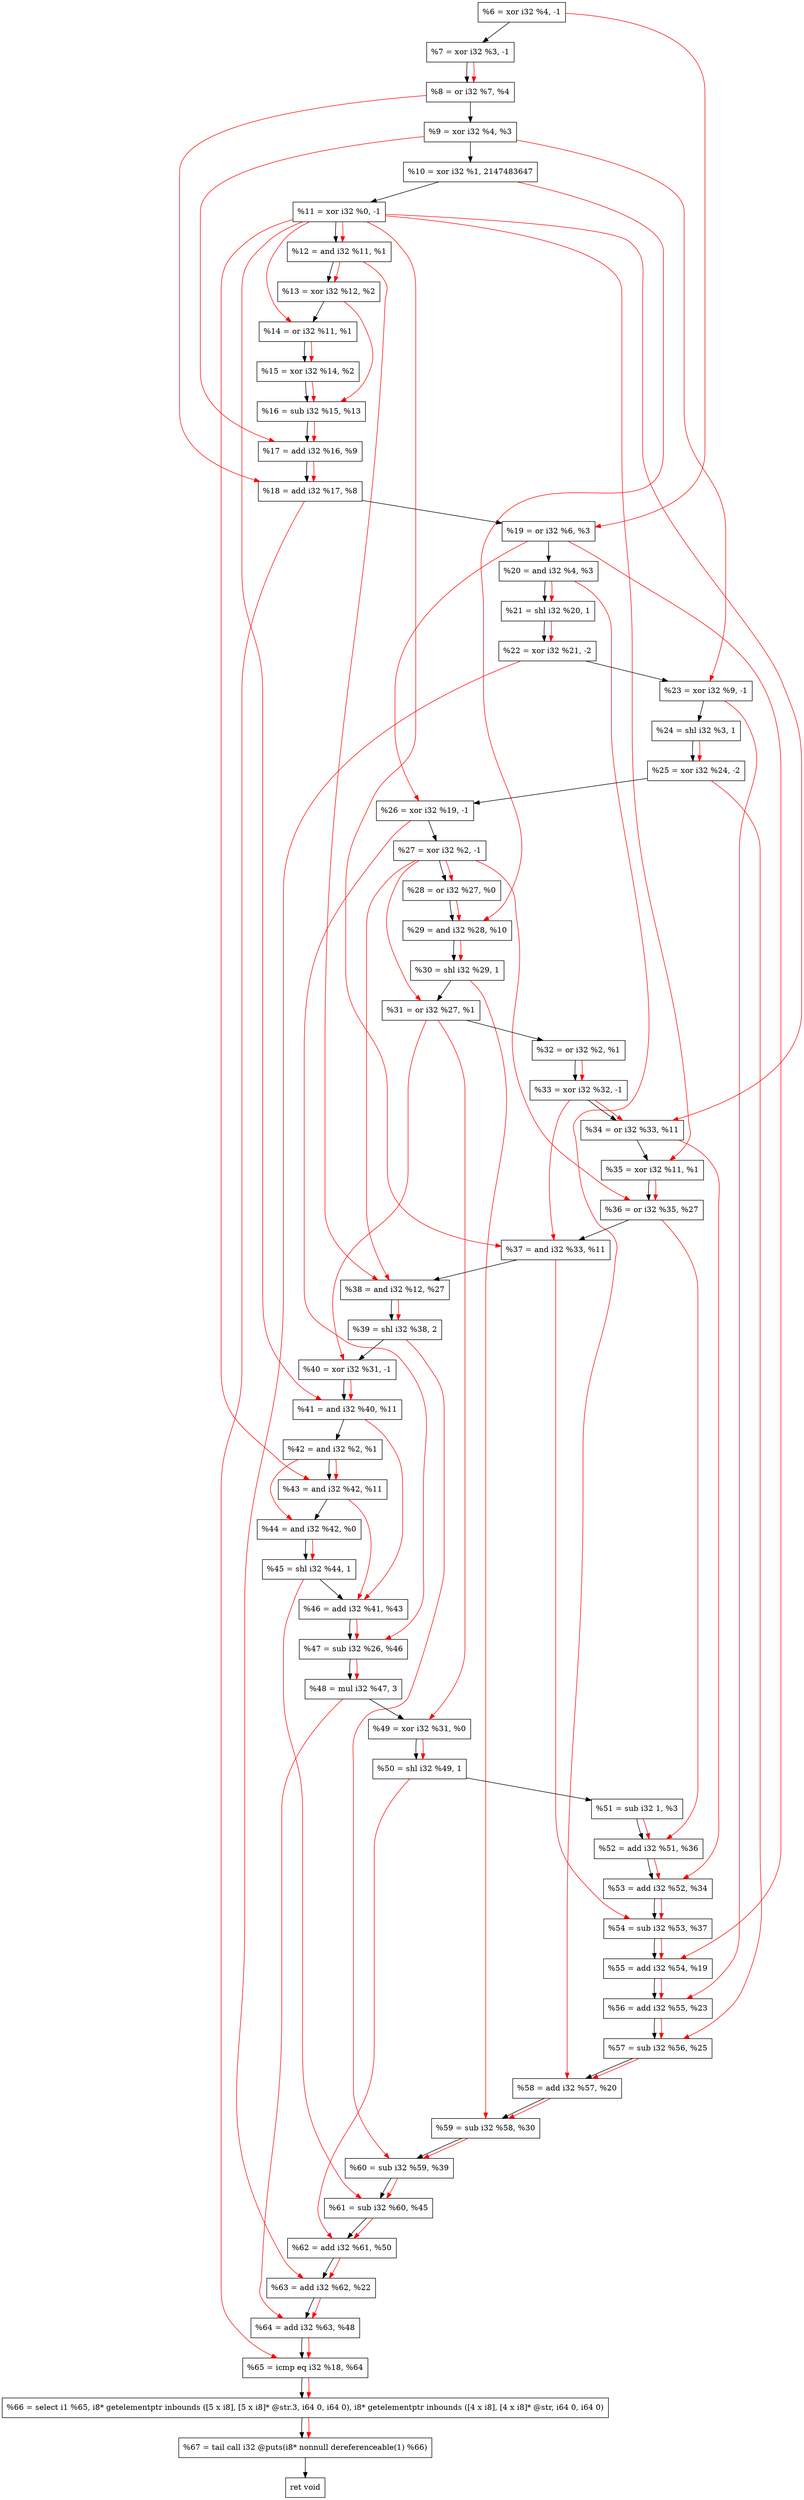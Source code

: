 digraph "DFG for'crackme' function" {
	Node0x16ccfc0[shape=record, label="  %6 = xor i32 %4, -1"];
	Node0x16cd030[shape=record, label="  %7 = xor i32 %3, -1"];
	Node0x16cd0a0[shape=record, label="  %8 = or i32 %7, %4"];
	Node0x16cd110[shape=record, label="  %9 = xor i32 %4, %3"];
	Node0x16cd1b0[shape=record, label="  %10 = xor i32 %1, 2147483647"];
	Node0x16cd220[shape=record, label="  %11 = xor i32 %0, -1"];
	Node0x16cd290[shape=record, label="  %12 = and i32 %11, %1"];
	Node0x16cd300[shape=record, label="  %13 = xor i32 %12, %2"];
	Node0x16cd370[shape=record, label="  %14 = or i32 %11, %1"];
	Node0x16cd3e0[shape=record, label="  %15 = xor i32 %14, %2"];
	Node0x16cd450[shape=record, label="  %16 = sub i32 %15, %13"];
	Node0x16cd4c0[shape=record, label="  %17 = add i32 %16, %9"];
	Node0x16cd530[shape=record, label="  %18 = add i32 %17, %8"];
	Node0x16cd5a0[shape=record, label="  %19 = or i32 %6, %3"];
	Node0x16cd610[shape=record, label="  %20 = and i32 %4, %3"];
	Node0x16cd6b0[shape=record, label="  %21 = shl i32 %20, 1"];
	Node0x16cd750[shape=record, label="  %22 = xor i32 %21, -2"];
	Node0x16cd7c0[shape=record, label="  %23 = xor i32 %9, -1"];
	Node0x16cd830[shape=record, label="  %24 = shl i32 %3, 1"];
	Node0x16cd8a0[shape=record, label="  %25 = xor i32 %24, -2"];
	Node0x16cd910[shape=record, label="  %26 = xor i32 %19, -1"];
	Node0x16cd980[shape=record, label="  %27 = xor i32 %2, -1"];
	Node0x16cd9f0[shape=record, label="  %28 = or i32 %27, %0"];
	Node0x16cda60[shape=record, label="  %29 = and i32 %28, %10"];
	Node0x16cdad0[shape=record, label="  %30 = shl i32 %29, 1"];
	Node0x16cdb40[shape=record, label="  %31 = or i32 %27, %1"];
	Node0x16cdbb0[shape=record, label="  %32 = or i32 %2, %1"];
	Node0x16cde30[shape=record, label="  %33 = xor i32 %32, -1"];
	Node0x16cdea0[shape=record, label="  %34 = or i32 %33, %11"];
	Node0x16cdf10[shape=record, label="  %35 = xor i32 %11, %1"];
	Node0x16cdf80[shape=record, label="  %36 = or i32 %35, %27"];
	Node0x16cdff0[shape=record, label="  %37 = and i32 %33, %11"];
	Node0x16ce060[shape=record, label="  %38 = and i32 %12, %27"];
	Node0x16ce100[shape=record, label="  %39 = shl i32 %38, 2"];
	Node0x16ce170[shape=record, label="  %40 = xor i32 %31, -1"];
	Node0x16ce1e0[shape=record, label="  %41 = and i32 %40, %11"];
	Node0x16ce250[shape=record, label="  %42 = and i32 %2, %1"];
	Node0x16ce2c0[shape=record, label="  %43 = and i32 %42, %11"];
	Node0x16ce330[shape=record, label="  %44 = and i32 %42, %0"];
	Node0x16ce3a0[shape=record, label="  %45 = shl i32 %44, 1"];
	Node0x16ce410[shape=record, label="  %46 = add i32 %41, %43"];
	Node0x16ce480[shape=record, label="  %47 = sub i32 %26, %46"];
	Node0x16ce520[shape=record, label="  %48 = mul i32 %47, 3"];
	Node0x16ce590[shape=record, label="  %49 = xor i32 %31, %0"];
	Node0x16ce600[shape=record, label="  %50 = shl i32 %49, 1"];
	Node0x16ce670[shape=record, label="  %51 = sub i32 1, %3"];
	Node0x16ce6e0[shape=record, label="  %52 = add i32 %51, %36"];
	Node0x16ce750[shape=record, label="  %53 = add i32 %52, %34"];
	Node0x16ce7c0[shape=record, label="  %54 = sub i32 %53, %37"];
	Node0x16ce830[shape=record, label="  %55 = add i32 %54, %19"];
	Node0x16ce8a0[shape=record, label="  %56 = add i32 %55, %23"];
	Node0x16ce910[shape=record, label="  %57 = sub i32 %56, %25"];
	Node0x16ce980[shape=record, label="  %58 = add i32 %57, %20"];
	Node0x16ce9f0[shape=record, label="  %59 = sub i32 %58, %30"];
	Node0x16cea60[shape=record, label="  %60 = sub i32 %59, %39"];
	Node0x16cead0[shape=record, label="  %61 = sub i32 %60, %45"];
	Node0x16ceb40[shape=record, label="  %62 = add i32 %61, %50"];
	Node0x16cebb0[shape=record, label="  %63 = add i32 %62, %22"];
	Node0x16cec20[shape=record, label="  %64 = add i32 %63, %48"];
	Node0x16cf0a0[shape=record, label="  %65 = icmp eq i32 %18, %64"];
	Node0x166d268[shape=record, label="  %66 = select i1 %65, i8* getelementptr inbounds ([5 x i8], [5 x i8]* @str.3, i64 0, i64 0), i8* getelementptr inbounds ([4 x i8], [4 x i8]* @str, i64 0, i64 0)"];
	Node0x16cf330[shape=record, label="  %67 = tail call i32 @puts(i8* nonnull dereferenceable(1) %66)"];
	Node0x16cf380[shape=record, label="  ret void"];
	Node0x16ccfc0 -> Node0x16cd030;
	Node0x16cd030 -> Node0x16cd0a0;
	Node0x16cd0a0 -> Node0x16cd110;
	Node0x16cd110 -> Node0x16cd1b0;
	Node0x16cd1b0 -> Node0x16cd220;
	Node0x16cd220 -> Node0x16cd290;
	Node0x16cd290 -> Node0x16cd300;
	Node0x16cd300 -> Node0x16cd370;
	Node0x16cd370 -> Node0x16cd3e0;
	Node0x16cd3e0 -> Node0x16cd450;
	Node0x16cd450 -> Node0x16cd4c0;
	Node0x16cd4c0 -> Node0x16cd530;
	Node0x16cd530 -> Node0x16cd5a0;
	Node0x16cd5a0 -> Node0x16cd610;
	Node0x16cd610 -> Node0x16cd6b0;
	Node0x16cd6b0 -> Node0x16cd750;
	Node0x16cd750 -> Node0x16cd7c0;
	Node0x16cd7c0 -> Node0x16cd830;
	Node0x16cd830 -> Node0x16cd8a0;
	Node0x16cd8a0 -> Node0x16cd910;
	Node0x16cd910 -> Node0x16cd980;
	Node0x16cd980 -> Node0x16cd9f0;
	Node0x16cd9f0 -> Node0x16cda60;
	Node0x16cda60 -> Node0x16cdad0;
	Node0x16cdad0 -> Node0x16cdb40;
	Node0x16cdb40 -> Node0x16cdbb0;
	Node0x16cdbb0 -> Node0x16cde30;
	Node0x16cde30 -> Node0x16cdea0;
	Node0x16cdea0 -> Node0x16cdf10;
	Node0x16cdf10 -> Node0x16cdf80;
	Node0x16cdf80 -> Node0x16cdff0;
	Node0x16cdff0 -> Node0x16ce060;
	Node0x16ce060 -> Node0x16ce100;
	Node0x16ce100 -> Node0x16ce170;
	Node0x16ce170 -> Node0x16ce1e0;
	Node0x16ce1e0 -> Node0x16ce250;
	Node0x16ce250 -> Node0x16ce2c0;
	Node0x16ce2c0 -> Node0x16ce330;
	Node0x16ce330 -> Node0x16ce3a0;
	Node0x16ce3a0 -> Node0x16ce410;
	Node0x16ce410 -> Node0x16ce480;
	Node0x16ce480 -> Node0x16ce520;
	Node0x16ce520 -> Node0x16ce590;
	Node0x16ce590 -> Node0x16ce600;
	Node0x16ce600 -> Node0x16ce670;
	Node0x16ce670 -> Node0x16ce6e0;
	Node0x16ce6e0 -> Node0x16ce750;
	Node0x16ce750 -> Node0x16ce7c0;
	Node0x16ce7c0 -> Node0x16ce830;
	Node0x16ce830 -> Node0x16ce8a0;
	Node0x16ce8a0 -> Node0x16ce910;
	Node0x16ce910 -> Node0x16ce980;
	Node0x16ce980 -> Node0x16ce9f0;
	Node0x16ce9f0 -> Node0x16cea60;
	Node0x16cea60 -> Node0x16cead0;
	Node0x16cead0 -> Node0x16ceb40;
	Node0x16ceb40 -> Node0x16cebb0;
	Node0x16cebb0 -> Node0x16cec20;
	Node0x16cec20 -> Node0x16cf0a0;
	Node0x16cf0a0 -> Node0x166d268;
	Node0x166d268 -> Node0x16cf330;
	Node0x16cf330 -> Node0x16cf380;
edge [color=red]
	Node0x16cd030 -> Node0x16cd0a0;
	Node0x16cd220 -> Node0x16cd290;
	Node0x16cd290 -> Node0x16cd300;
	Node0x16cd220 -> Node0x16cd370;
	Node0x16cd370 -> Node0x16cd3e0;
	Node0x16cd3e0 -> Node0x16cd450;
	Node0x16cd300 -> Node0x16cd450;
	Node0x16cd450 -> Node0x16cd4c0;
	Node0x16cd110 -> Node0x16cd4c0;
	Node0x16cd4c0 -> Node0x16cd530;
	Node0x16cd0a0 -> Node0x16cd530;
	Node0x16ccfc0 -> Node0x16cd5a0;
	Node0x16cd610 -> Node0x16cd6b0;
	Node0x16cd6b0 -> Node0x16cd750;
	Node0x16cd110 -> Node0x16cd7c0;
	Node0x16cd830 -> Node0x16cd8a0;
	Node0x16cd5a0 -> Node0x16cd910;
	Node0x16cd980 -> Node0x16cd9f0;
	Node0x16cd9f0 -> Node0x16cda60;
	Node0x16cd1b0 -> Node0x16cda60;
	Node0x16cda60 -> Node0x16cdad0;
	Node0x16cd980 -> Node0x16cdb40;
	Node0x16cdbb0 -> Node0x16cde30;
	Node0x16cde30 -> Node0x16cdea0;
	Node0x16cd220 -> Node0x16cdea0;
	Node0x16cd220 -> Node0x16cdf10;
	Node0x16cdf10 -> Node0x16cdf80;
	Node0x16cd980 -> Node0x16cdf80;
	Node0x16cde30 -> Node0x16cdff0;
	Node0x16cd220 -> Node0x16cdff0;
	Node0x16cd290 -> Node0x16ce060;
	Node0x16cd980 -> Node0x16ce060;
	Node0x16ce060 -> Node0x16ce100;
	Node0x16cdb40 -> Node0x16ce170;
	Node0x16ce170 -> Node0x16ce1e0;
	Node0x16cd220 -> Node0x16ce1e0;
	Node0x16ce250 -> Node0x16ce2c0;
	Node0x16cd220 -> Node0x16ce2c0;
	Node0x16ce250 -> Node0x16ce330;
	Node0x16ce330 -> Node0x16ce3a0;
	Node0x16ce1e0 -> Node0x16ce410;
	Node0x16ce2c0 -> Node0x16ce410;
	Node0x16cd910 -> Node0x16ce480;
	Node0x16ce410 -> Node0x16ce480;
	Node0x16ce480 -> Node0x16ce520;
	Node0x16cdb40 -> Node0x16ce590;
	Node0x16ce590 -> Node0x16ce600;
	Node0x16ce670 -> Node0x16ce6e0;
	Node0x16cdf80 -> Node0x16ce6e0;
	Node0x16ce6e0 -> Node0x16ce750;
	Node0x16cdea0 -> Node0x16ce750;
	Node0x16ce750 -> Node0x16ce7c0;
	Node0x16cdff0 -> Node0x16ce7c0;
	Node0x16ce7c0 -> Node0x16ce830;
	Node0x16cd5a0 -> Node0x16ce830;
	Node0x16ce830 -> Node0x16ce8a0;
	Node0x16cd7c0 -> Node0x16ce8a0;
	Node0x16ce8a0 -> Node0x16ce910;
	Node0x16cd8a0 -> Node0x16ce910;
	Node0x16ce910 -> Node0x16ce980;
	Node0x16cd610 -> Node0x16ce980;
	Node0x16ce980 -> Node0x16ce9f0;
	Node0x16cdad0 -> Node0x16ce9f0;
	Node0x16ce9f0 -> Node0x16cea60;
	Node0x16ce100 -> Node0x16cea60;
	Node0x16cea60 -> Node0x16cead0;
	Node0x16ce3a0 -> Node0x16cead0;
	Node0x16cead0 -> Node0x16ceb40;
	Node0x16ce600 -> Node0x16ceb40;
	Node0x16ceb40 -> Node0x16cebb0;
	Node0x16cd750 -> Node0x16cebb0;
	Node0x16cebb0 -> Node0x16cec20;
	Node0x16ce520 -> Node0x16cec20;
	Node0x16cd530 -> Node0x16cf0a0;
	Node0x16cec20 -> Node0x16cf0a0;
	Node0x16cf0a0 -> Node0x166d268;
	Node0x166d268 -> Node0x16cf330;
}
